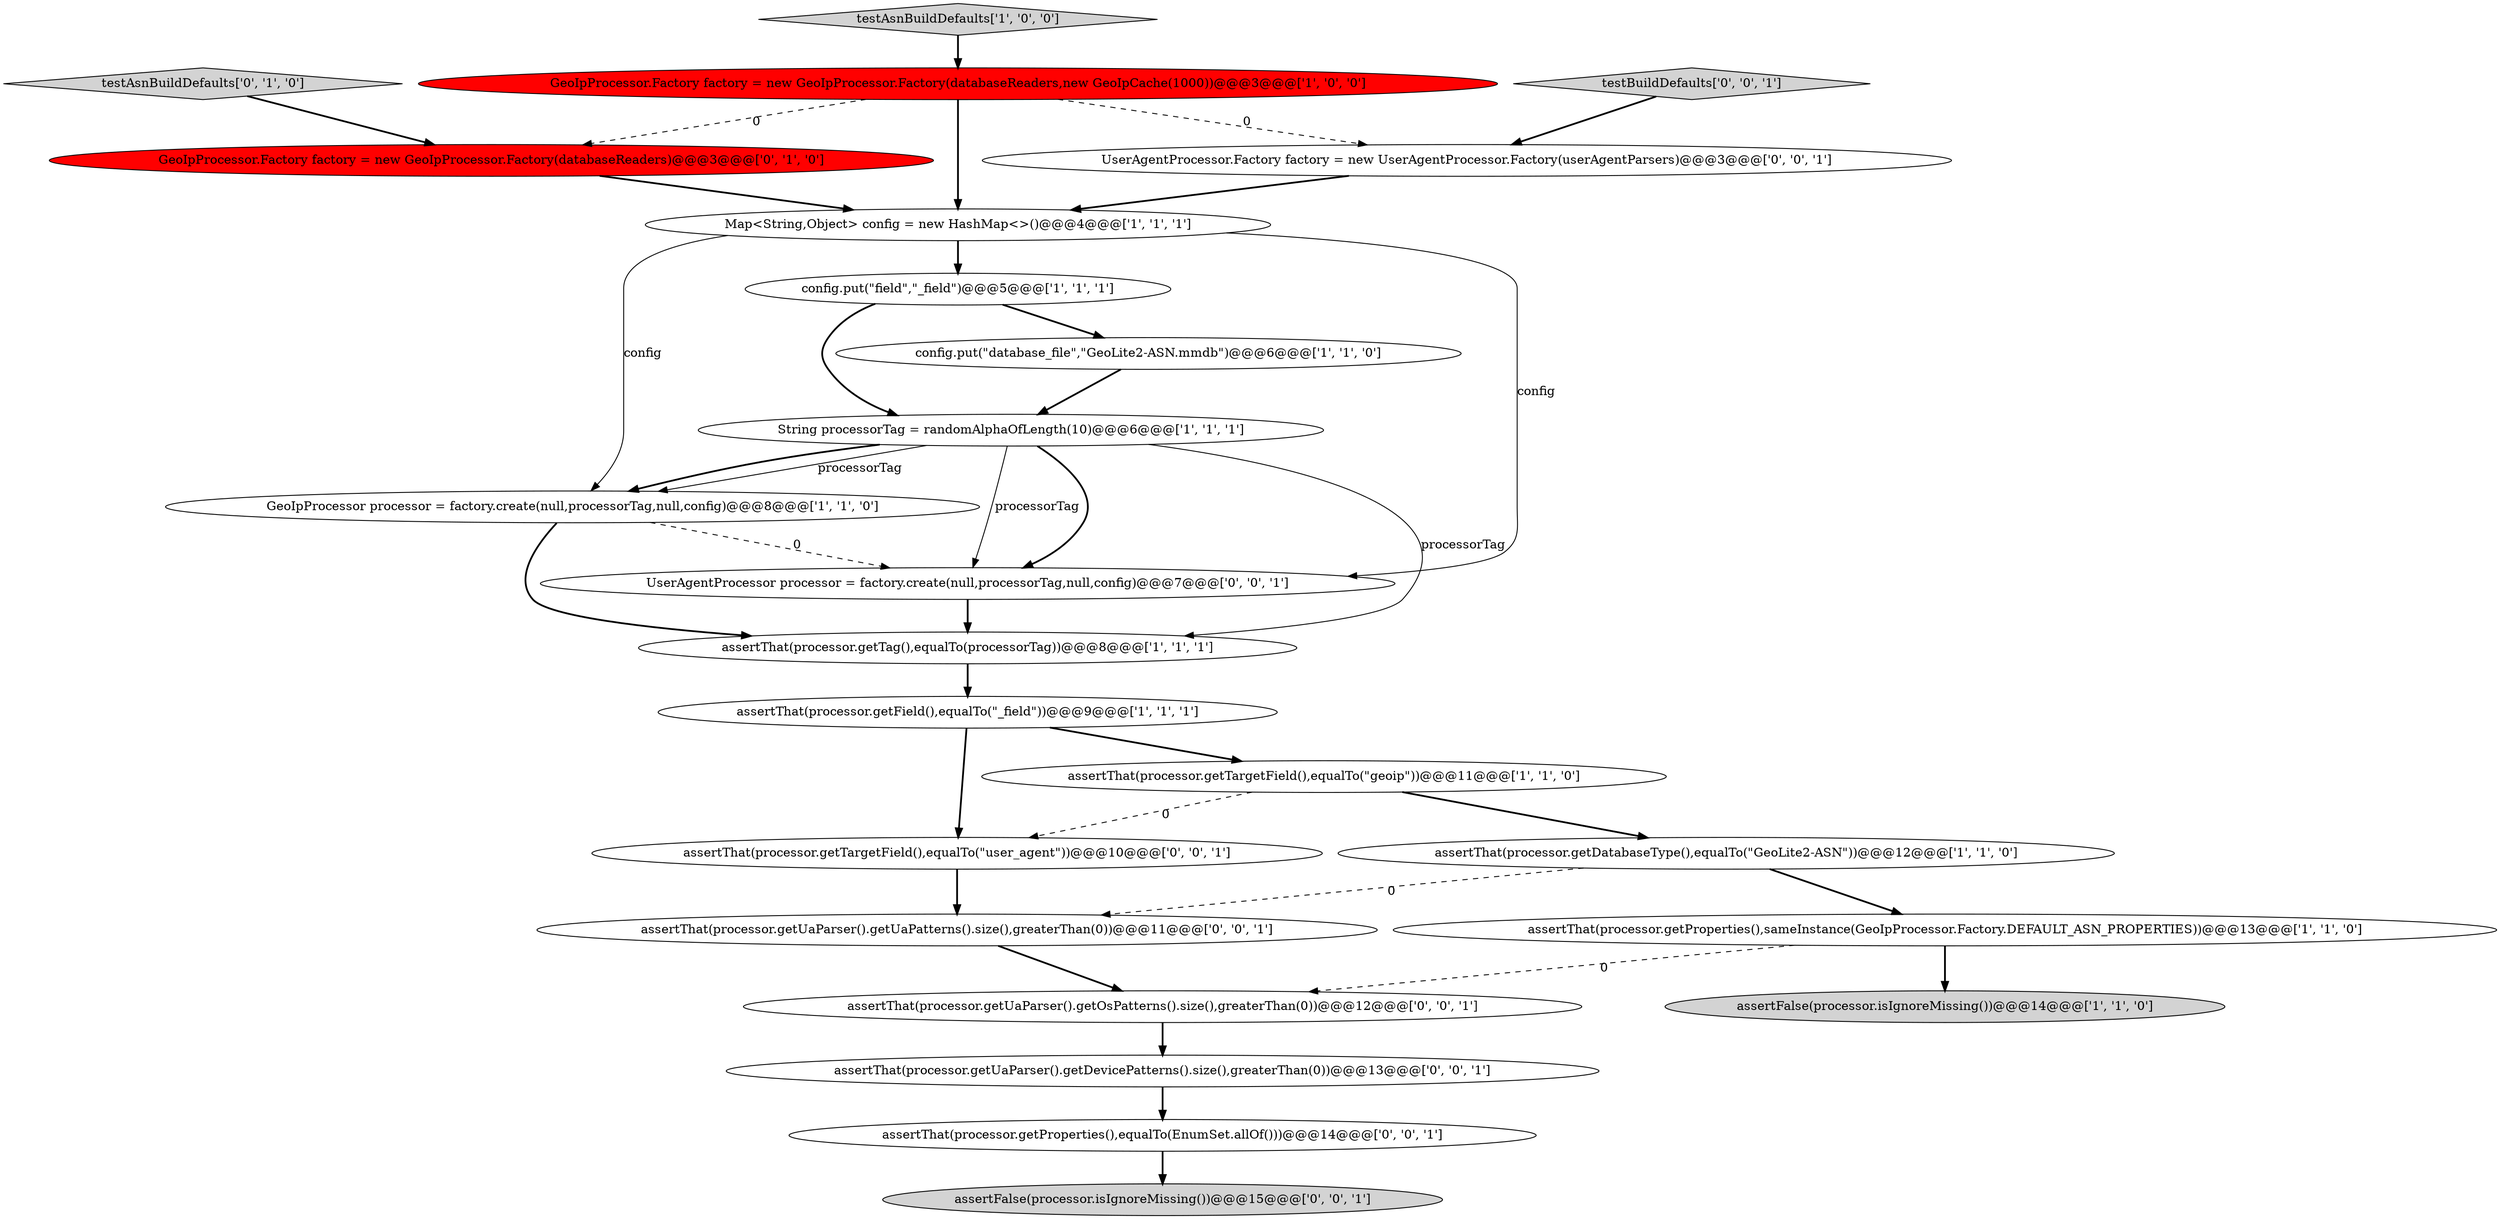 digraph {
23 [style = filled, label = "assertFalse(processor.isIgnoreMissing())@@@15@@@['0', '0', '1']", fillcolor = lightgray, shape = ellipse image = "AAA0AAABBB3BBB"];
12 [style = filled, label = "assertFalse(processor.isIgnoreMissing())@@@14@@@['1', '1', '0']", fillcolor = lightgray, shape = ellipse image = "AAA0AAABBB1BBB"];
22 [style = filled, label = "testBuildDefaults['0', '0', '1']", fillcolor = lightgray, shape = diamond image = "AAA0AAABBB3BBB"];
14 [style = filled, label = "testAsnBuildDefaults['0', '1', '0']", fillcolor = lightgray, shape = diamond image = "AAA0AAABBB2BBB"];
3 [style = filled, label = "config.put(\"field\",\"_field\")@@@5@@@['1', '1', '1']", fillcolor = white, shape = ellipse image = "AAA0AAABBB1BBB"];
20 [style = filled, label = "assertThat(processor.getUaParser().getOsPatterns().size(),greaterThan(0))@@@12@@@['0', '0', '1']", fillcolor = white, shape = ellipse image = "AAA0AAABBB3BBB"];
1 [style = filled, label = "testAsnBuildDefaults['1', '0', '0']", fillcolor = lightgray, shape = diamond image = "AAA0AAABBB1BBB"];
15 [style = filled, label = "assertThat(processor.getTargetField(),equalTo(\"user_agent\"))@@@10@@@['0', '0', '1']", fillcolor = white, shape = ellipse image = "AAA0AAABBB3BBB"];
0 [style = filled, label = "assertThat(processor.getField(),equalTo(\"_field\"))@@@9@@@['1', '1', '1']", fillcolor = white, shape = ellipse image = "AAA0AAABBB1BBB"];
9 [style = filled, label = "assertThat(processor.getDatabaseType(),equalTo(\"GeoLite2-ASN\"))@@@12@@@['1', '1', '0']", fillcolor = white, shape = ellipse image = "AAA0AAABBB1BBB"];
2 [style = filled, label = "GeoIpProcessor.Factory factory = new GeoIpProcessor.Factory(databaseReaders,new GeoIpCache(1000))@@@3@@@['1', '0', '0']", fillcolor = red, shape = ellipse image = "AAA1AAABBB1BBB"];
6 [style = filled, label = "config.put(\"database_file\",\"GeoLite2-ASN.mmdb\")@@@6@@@['1', '1', '0']", fillcolor = white, shape = ellipse image = "AAA0AAABBB1BBB"];
21 [style = filled, label = "UserAgentProcessor processor = factory.create(null,processorTag,null,config)@@@7@@@['0', '0', '1']", fillcolor = white, shape = ellipse image = "AAA0AAABBB3BBB"];
19 [style = filled, label = "assertThat(processor.getProperties(),equalTo(EnumSet.allOf()))@@@14@@@['0', '0', '1']", fillcolor = white, shape = ellipse image = "AAA0AAABBB3BBB"];
13 [style = filled, label = "GeoIpProcessor.Factory factory = new GeoIpProcessor.Factory(databaseReaders)@@@3@@@['0', '1', '0']", fillcolor = red, shape = ellipse image = "AAA1AAABBB2BBB"];
8 [style = filled, label = "Map<String,Object> config = new HashMap<>()@@@4@@@['1', '1', '1']", fillcolor = white, shape = ellipse image = "AAA0AAABBB1BBB"];
10 [style = filled, label = "assertThat(processor.getTag(),equalTo(processorTag))@@@8@@@['1', '1', '1']", fillcolor = white, shape = ellipse image = "AAA0AAABBB1BBB"];
16 [style = filled, label = "assertThat(processor.getUaParser().getUaPatterns().size(),greaterThan(0))@@@11@@@['0', '0', '1']", fillcolor = white, shape = ellipse image = "AAA0AAABBB3BBB"];
7 [style = filled, label = "assertThat(processor.getProperties(),sameInstance(GeoIpProcessor.Factory.DEFAULT_ASN_PROPERTIES))@@@13@@@['1', '1', '0']", fillcolor = white, shape = ellipse image = "AAA0AAABBB1BBB"];
17 [style = filled, label = "assertThat(processor.getUaParser().getDevicePatterns().size(),greaterThan(0))@@@13@@@['0', '0', '1']", fillcolor = white, shape = ellipse image = "AAA0AAABBB3BBB"];
4 [style = filled, label = "String processorTag = randomAlphaOfLength(10)@@@6@@@['1', '1', '1']", fillcolor = white, shape = ellipse image = "AAA0AAABBB1BBB"];
18 [style = filled, label = "UserAgentProcessor.Factory factory = new UserAgentProcessor.Factory(userAgentParsers)@@@3@@@['0', '0', '1']", fillcolor = white, shape = ellipse image = "AAA0AAABBB3BBB"];
11 [style = filled, label = "assertThat(processor.getTargetField(),equalTo(\"geoip\"))@@@11@@@['1', '1', '0']", fillcolor = white, shape = ellipse image = "AAA0AAABBB1BBB"];
5 [style = filled, label = "GeoIpProcessor processor = factory.create(null,processorTag,null,config)@@@8@@@['1', '1', '0']", fillcolor = white, shape = ellipse image = "AAA0AAABBB1BBB"];
5->10 [style = bold, label=""];
21->10 [style = bold, label=""];
9->16 [style = dashed, label="0"];
20->17 [style = bold, label=""];
4->5 [style = solid, label="processorTag"];
7->12 [style = bold, label=""];
11->15 [style = dashed, label="0"];
4->21 [style = solid, label="processorTag"];
8->3 [style = bold, label=""];
4->21 [style = bold, label=""];
7->20 [style = dashed, label="0"];
0->11 [style = bold, label=""];
3->6 [style = bold, label=""];
8->21 [style = solid, label="config"];
9->7 [style = bold, label=""];
11->9 [style = bold, label=""];
15->16 [style = bold, label=""];
3->4 [style = bold, label=""];
17->19 [style = bold, label=""];
0->15 [style = bold, label=""];
8->5 [style = solid, label="config"];
4->10 [style = solid, label="processorTag"];
6->4 [style = bold, label=""];
22->18 [style = bold, label=""];
2->13 [style = dashed, label="0"];
19->23 [style = bold, label=""];
10->0 [style = bold, label=""];
2->18 [style = dashed, label="0"];
5->21 [style = dashed, label="0"];
1->2 [style = bold, label=""];
18->8 [style = bold, label=""];
14->13 [style = bold, label=""];
13->8 [style = bold, label=""];
16->20 [style = bold, label=""];
4->5 [style = bold, label=""];
2->8 [style = bold, label=""];
}
